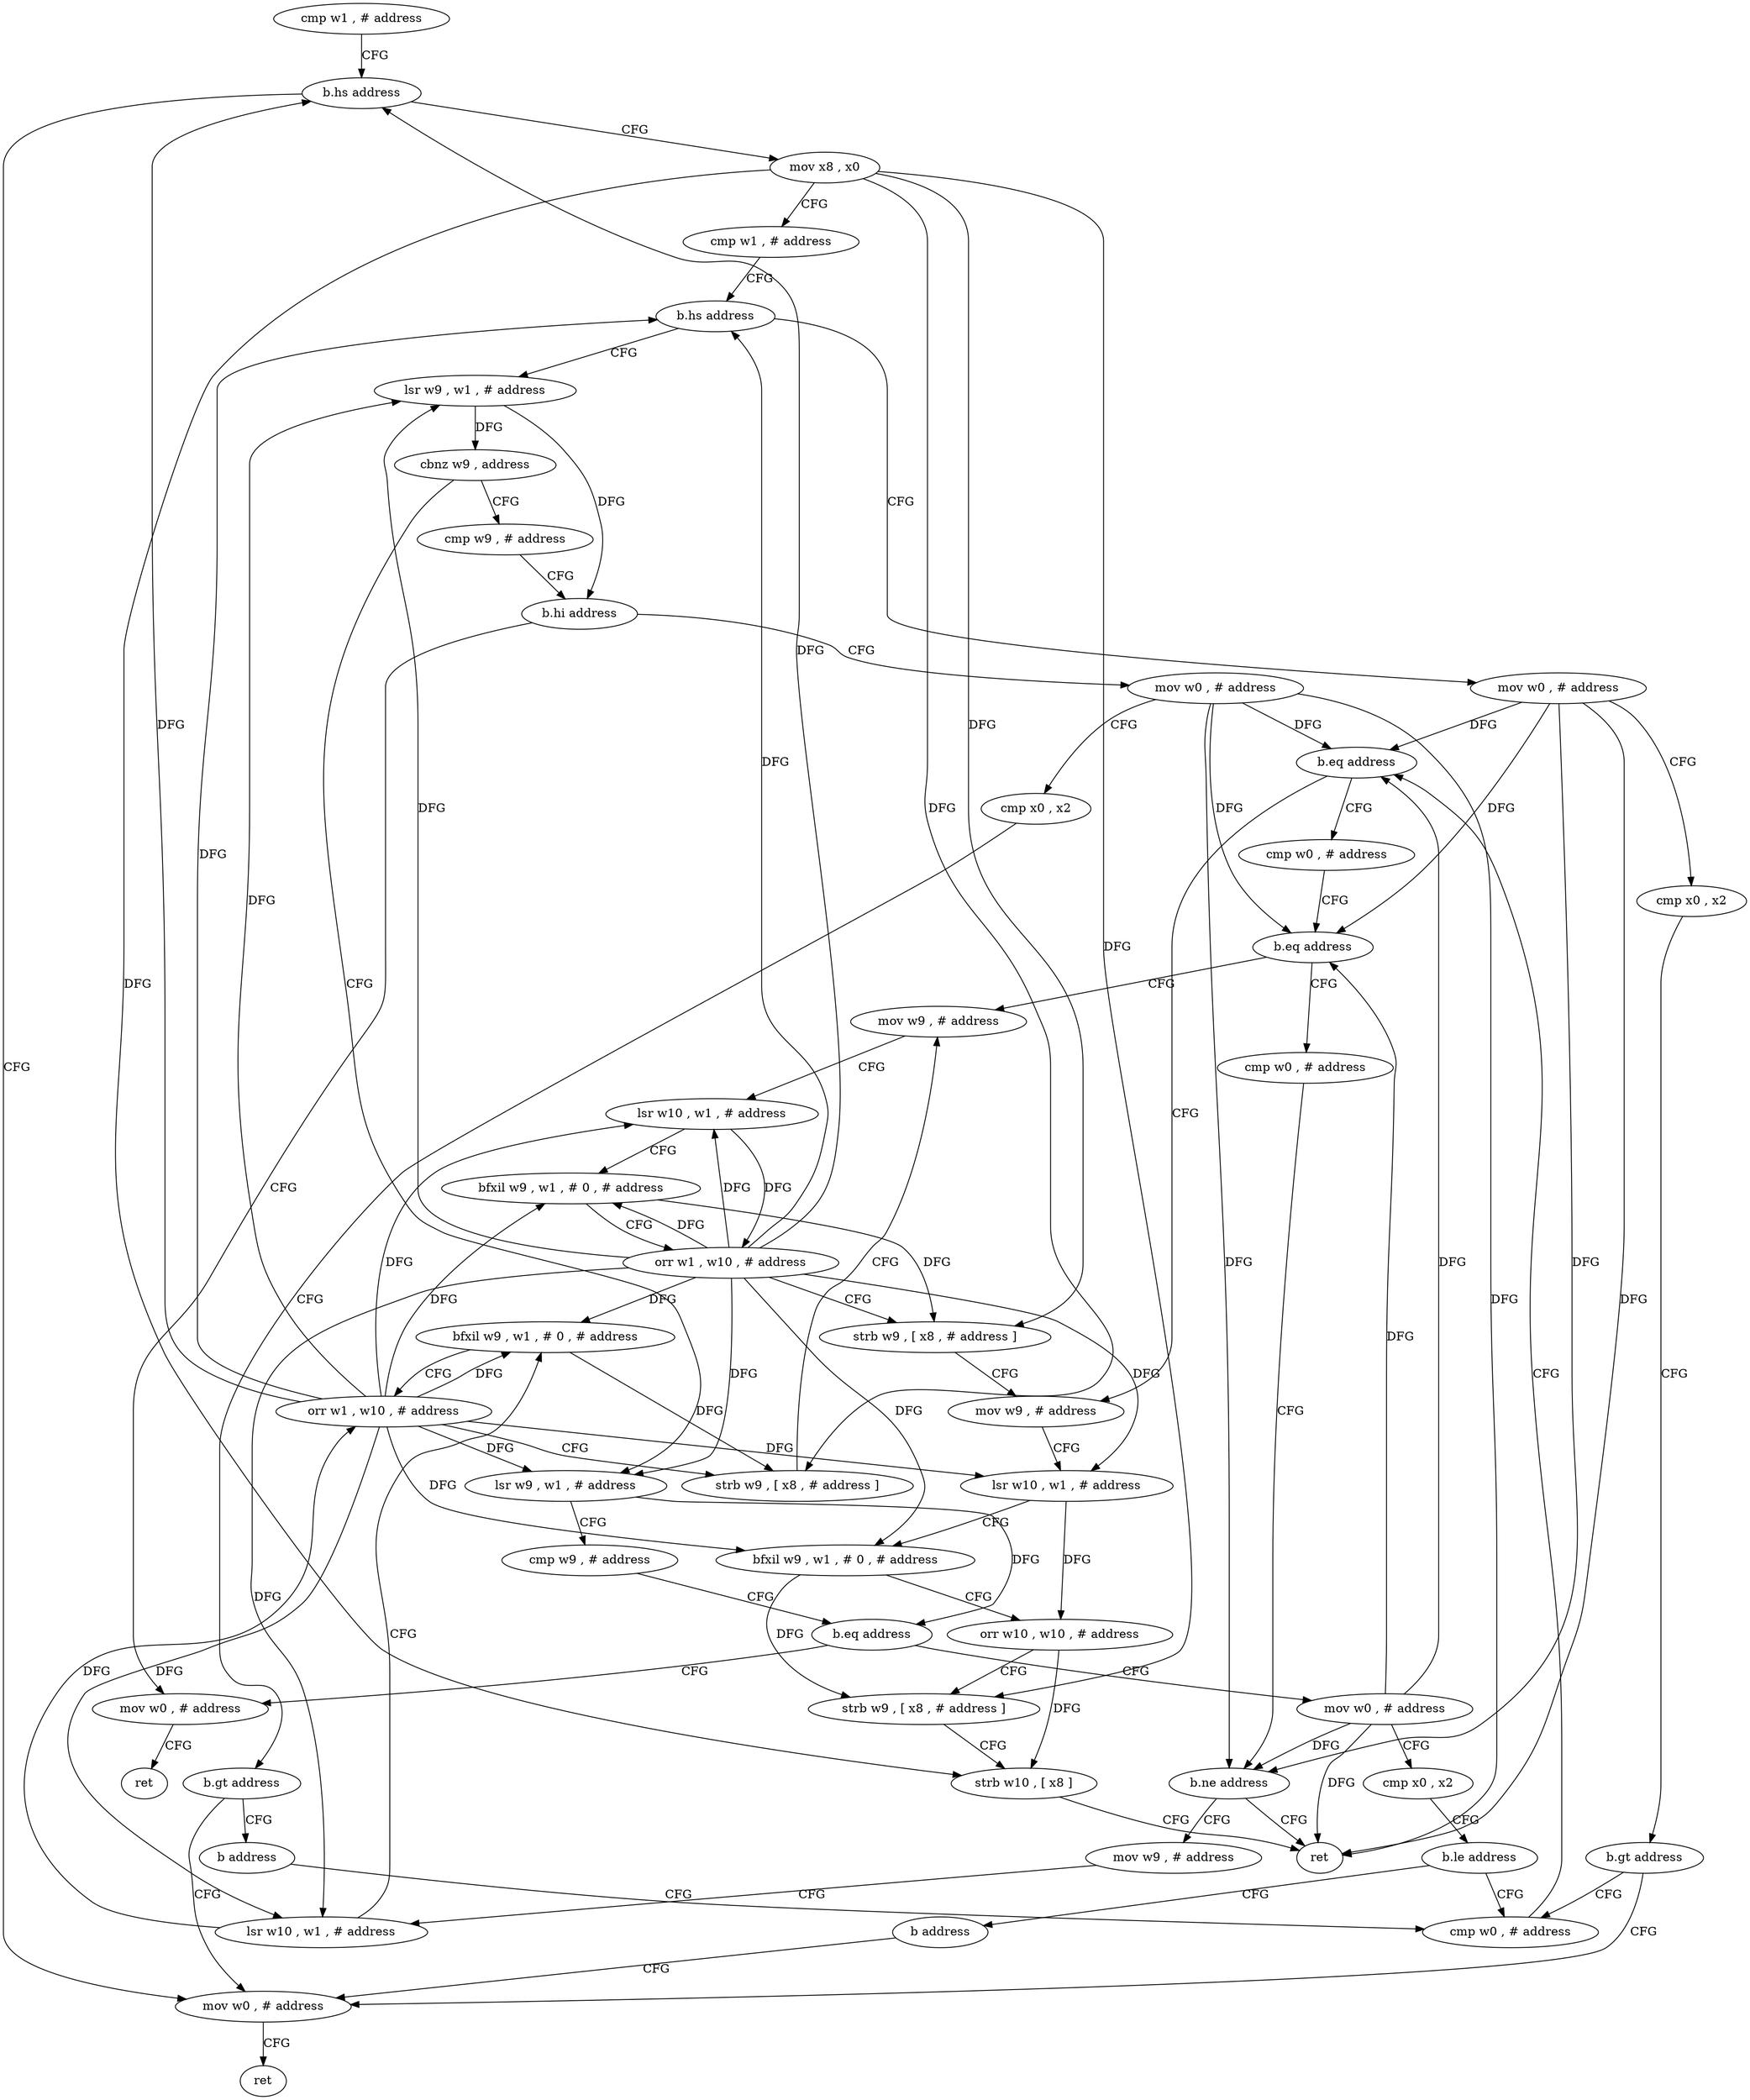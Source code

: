 digraph "func" {
"4212684" [label = "cmp w1 , # address" ]
"4212688" [label = "b.hs address" ]
"4212700" [label = "mov x8 , x0" ]
"4212692" [label = "mov w0 , # address" ]
"4212704" [label = "cmp w1 , # address" ]
"4212708" [label = "b.hs address" ]
"4212816" [label = "lsr w9 , w1 , # address" ]
"4212712" [label = "mov w0 , # address" ]
"4212696" [label = "ret" ]
"4212820" [label = "cbnz w9 , address" ]
"4212852" [label = "cmp w9 , # address" ]
"4212824" [label = "lsr w9 , w1 , # address" ]
"4212716" [label = "cmp x0 , x2" ]
"4212720" [label = "b.gt address" ]
"4212724" [label = "cmp w0 , # address" ]
"4212856" [label = "b.hi address" ]
"4212876" [label = "mov w0 , # address" ]
"4212860" [label = "mov w0 , # address" ]
"4212828" [label = "cmp w9 , # address" ]
"4212832" [label = "b.eq address" ]
"4212836" [label = "mov w0 , # address" ]
"4212728" [label = "b.eq address" ]
"4212788" [label = "mov w9 , # address" ]
"4212732" [label = "cmp w0 , # address" ]
"4212880" [label = "ret" ]
"4212864" [label = "cmp x0 , x2" ]
"4212868" [label = "b.gt address" ]
"4212872" [label = "b address" ]
"4212840" [label = "cmp x0 , x2" ]
"4212844" [label = "b.le address" ]
"4212848" [label = "b address" ]
"4212792" [label = "lsr w10 , w1 , # address" ]
"4212796" [label = "bfxil w9 , w1 , # 0 , # address" ]
"4212800" [label = "orr w10 , w10 , # address" ]
"4212804" [label = "strb w9 , [ x8 , # address ]" ]
"4212808" [label = "strb w10 , [ x8 ]" ]
"4212812" [label = "ret" ]
"4212736" [label = "b.eq address" ]
"4212768" [label = "mov w9 , # address" ]
"4212740" [label = "cmp w0 , # address" ]
"4212772" [label = "lsr w10 , w1 , # address" ]
"4212776" [label = "bfxil w9 , w1 , # 0 , # address" ]
"4212780" [label = "orr w1 , w10 , # address" ]
"4212784" [label = "strb w9 , [ x8 , # address ]" ]
"4212744" [label = "b.ne address" ]
"4212748" [label = "mov w9 , # address" ]
"4212752" [label = "lsr w10 , w1 , # address" ]
"4212756" [label = "bfxil w9 , w1 , # 0 , # address" ]
"4212760" [label = "orr w1 , w10 , # address" ]
"4212764" [label = "strb w9 , [ x8 , # address ]" ]
"4212684" -> "4212688" [ label = "CFG" ]
"4212688" -> "4212700" [ label = "CFG" ]
"4212688" -> "4212692" [ label = "CFG" ]
"4212700" -> "4212704" [ label = "CFG" ]
"4212700" -> "4212804" [ label = "DFG" ]
"4212700" -> "4212808" [ label = "DFG" ]
"4212700" -> "4212784" [ label = "DFG" ]
"4212700" -> "4212764" [ label = "DFG" ]
"4212692" -> "4212696" [ label = "CFG" ]
"4212704" -> "4212708" [ label = "CFG" ]
"4212708" -> "4212816" [ label = "CFG" ]
"4212708" -> "4212712" [ label = "CFG" ]
"4212816" -> "4212820" [ label = "DFG" ]
"4212816" -> "4212856" [ label = "DFG" ]
"4212712" -> "4212716" [ label = "CFG" ]
"4212712" -> "4212728" [ label = "DFG" ]
"4212712" -> "4212736" [ label = "DFG" ]
"4212712" -> "4212812" [ label = "DFG" ]
"4212712" -> "4212744" [ label = "DFG" ]
"4212820" -> "4212852" [ label = "CFG" ]
"4212820" -> "4212824" [ label = "CFG" ]
"4212852" -> "4212856" [ label = "CFG" ]
"4212824" -> "4212828" [ label = "CFG" ]
"4212824" -> "4212832" [ label = "DFG" ]
"4212716" -> "4212720" [ label = "CFG" ]
"4212720" -> "4212692" [ label = "CFG" ]
"4212720" -> "4212724" [ label = "CFG" ]
"4212724" -> "4212728" [ label = "CFG" ]
"4212856" -> "4212876" [ label = "CFG" ]
"4212856" -> "4212860" [ label = "CFG" ]
"4212876" -> "4212880" [ label = "CFG" ]
"4212860" -> "4212864" [ label = "CFG" ]
"4212860" -> "4212728" [ label = "DFG" ]
"4212860" -> "4212736" [ label = "DFG" ]
"4212860" -> "4212812" [ label = "DFG" ]
"4212860" -> "4212744" [ label = "DFG" ]
"4212828" -> "4212832" [ label = "CFG" ]
"4212832" -> "4212876" [ label = "CFG" ]
"4212832" -> "4212836" [ label = "CFG" ]
"4212836" -> "4212840" [ label = "CFG" ]
"4212836" -> "4212728" [ label = "DFG" ]
"4212836" -> "4212736" [ label = "DFG" ]
"4212836" -> "4212812" [ label = "DFG" ]
"4212836" -> "4212744" [ label = "DFG" ]
"4212728" -> "4212788" [ label = "CFG" ]
"4212728" -> "4212732" [ label = "CFG" ]
"4212788" -> "4212792" [ label = "CFG" ]
"4212732" -> "4212736" [ label = "CFG" ]
"4212864" -> "4212868" [ label = "CFG" ]
"4212868" -> "4212692" [ label = "CFG" ]
"4212868" -> "4212872" [ label = "CFG" ]
"4212872" -> "4212724" [ label = "CFG" ]
"4212840" -> "4212844" [ label = "CFG" ]
"4212844" -> "4212724" [ label = "CFG" ]
"4212844" -> "4212848" [ label = "CFG" ]
"4212848" -> "4212692" [ label = "CFG" ]
"4212792" -> "4212796" [ label = "CFG" ]
"4212792" -> "4212800" [ label = "DFG" ]
"4212796" -> "4212800" [ label = "CFG" ]
"4212796" -> "4212804" [ label = "DFG" ]
"4212800" -> "4212804" [ label = "CFG" ]
"4212800" -> "4212808" [ label = "DFG" ]
"4212804" -> "4212808" [ label = "CFG" ]
"4212808" -> "4212812" [ label = "CFG" ]
"4212736" -> "4212768" [ label = "CFG" ]
"4212736" -> "4212740" [ label = "CFG" ]
"4212768" -> "4212772" [ label = "CFG" ]
"4212740" -> "4212744" [ label = "CFG" ]
"4212772" -> "4212776" [ label = "CFG" ]
"4212772" -> "4212780" [ label = "DFG" ]
"4212776" -> "4212780" [ label = "CFG" ]
"4212776" -> "4212784" [ label = "DFG" ]
"4212780" -> "4212784" [ label = "CFG" ]
"4212780" -> "4212688" [ label = "DFG" ]
"4212780" -> "4212708" [ label = "DFG" ]
"4212780" -> "4212816" [ label = "DFG" ]
"4212780" -> "4212824" [ label = "DFG" ]
"4212780" -> "4212792" [ label = "DFG" ]
"4212780" -> "4212796" [ label = "DFG" ]
"4212780" -> "4212772" [ label = "DFG" ]
"4212780" -> "4212776" [ label = "DFG" ]
"4212780" -> "4212752" [ label = "DFG" ]
"4212780" -> "4212756" [ label = "DFG" ]
"4212784" -> "4212788" [ label = "CFG" ]
"4212744" -> "4212812" [ label = "CFG" ]
"4212744" -> "4212748" [ label = "CFG" ]
"4212748" -> "4212752" [ label = "CFG" ]
"4212752" -> "4212756" [ label = "CFG" ]
"4212752" -> "4212760" [ label = "DFG" ]
"4212756" -> "4212760" [ label = "CFG" ]
"4212756" -> "4212764" [ label = "DFG" ]
"4212760" -> "4212764" [ label = "CFG" ]
"4212760" -> "4212688" [ label = "DFG" ]
"4212760" -> "4212708" [ label = "DFG" ]
"4212760" -> "4212816" [ label = "DFG" ]
"4212760" -> "4212824" [ label = "DFG" ]
"4212760" -> "4212792" [ label = "DFG" ]
"4212760" -> "4212796" [ label = "DFG" ]
"4212760" -> "4212772" [ label = "DFG" ]
"4212760" -> "4212776" [ label = "DFG" ]
"4212760" -> "4212752" [ label = "DFG" ]
"4212760" -> "4212756" [ label = "DFG" ]
"4212764" -> "4212768" [ label = "CFG" ]
}

